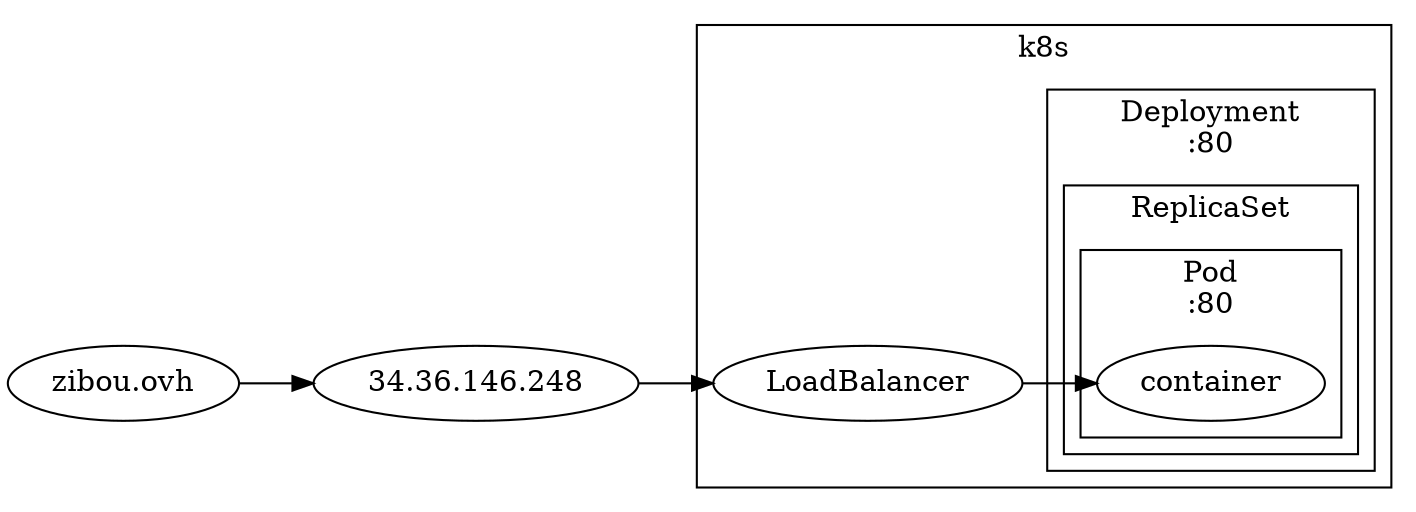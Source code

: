 
digraph G {
    rankdir=LR
    compound=true;
    subgraph cluster_k8s {
        label="k8s" 
        LoadBalancer
        subgraph cluster_deployment {
            label="Deployment\n:80";
            subgraph cluster_replicat_set {
                label="ReplicaSet"
                subgraph cluster_pod {
                    label="Pod\n:80"
                    container;
                }
            }
        }
    }
    "zibou.ovh" -> 
    "34.36.146.248"  -> LoadBalancer
    LoadBalancer -> container;
}